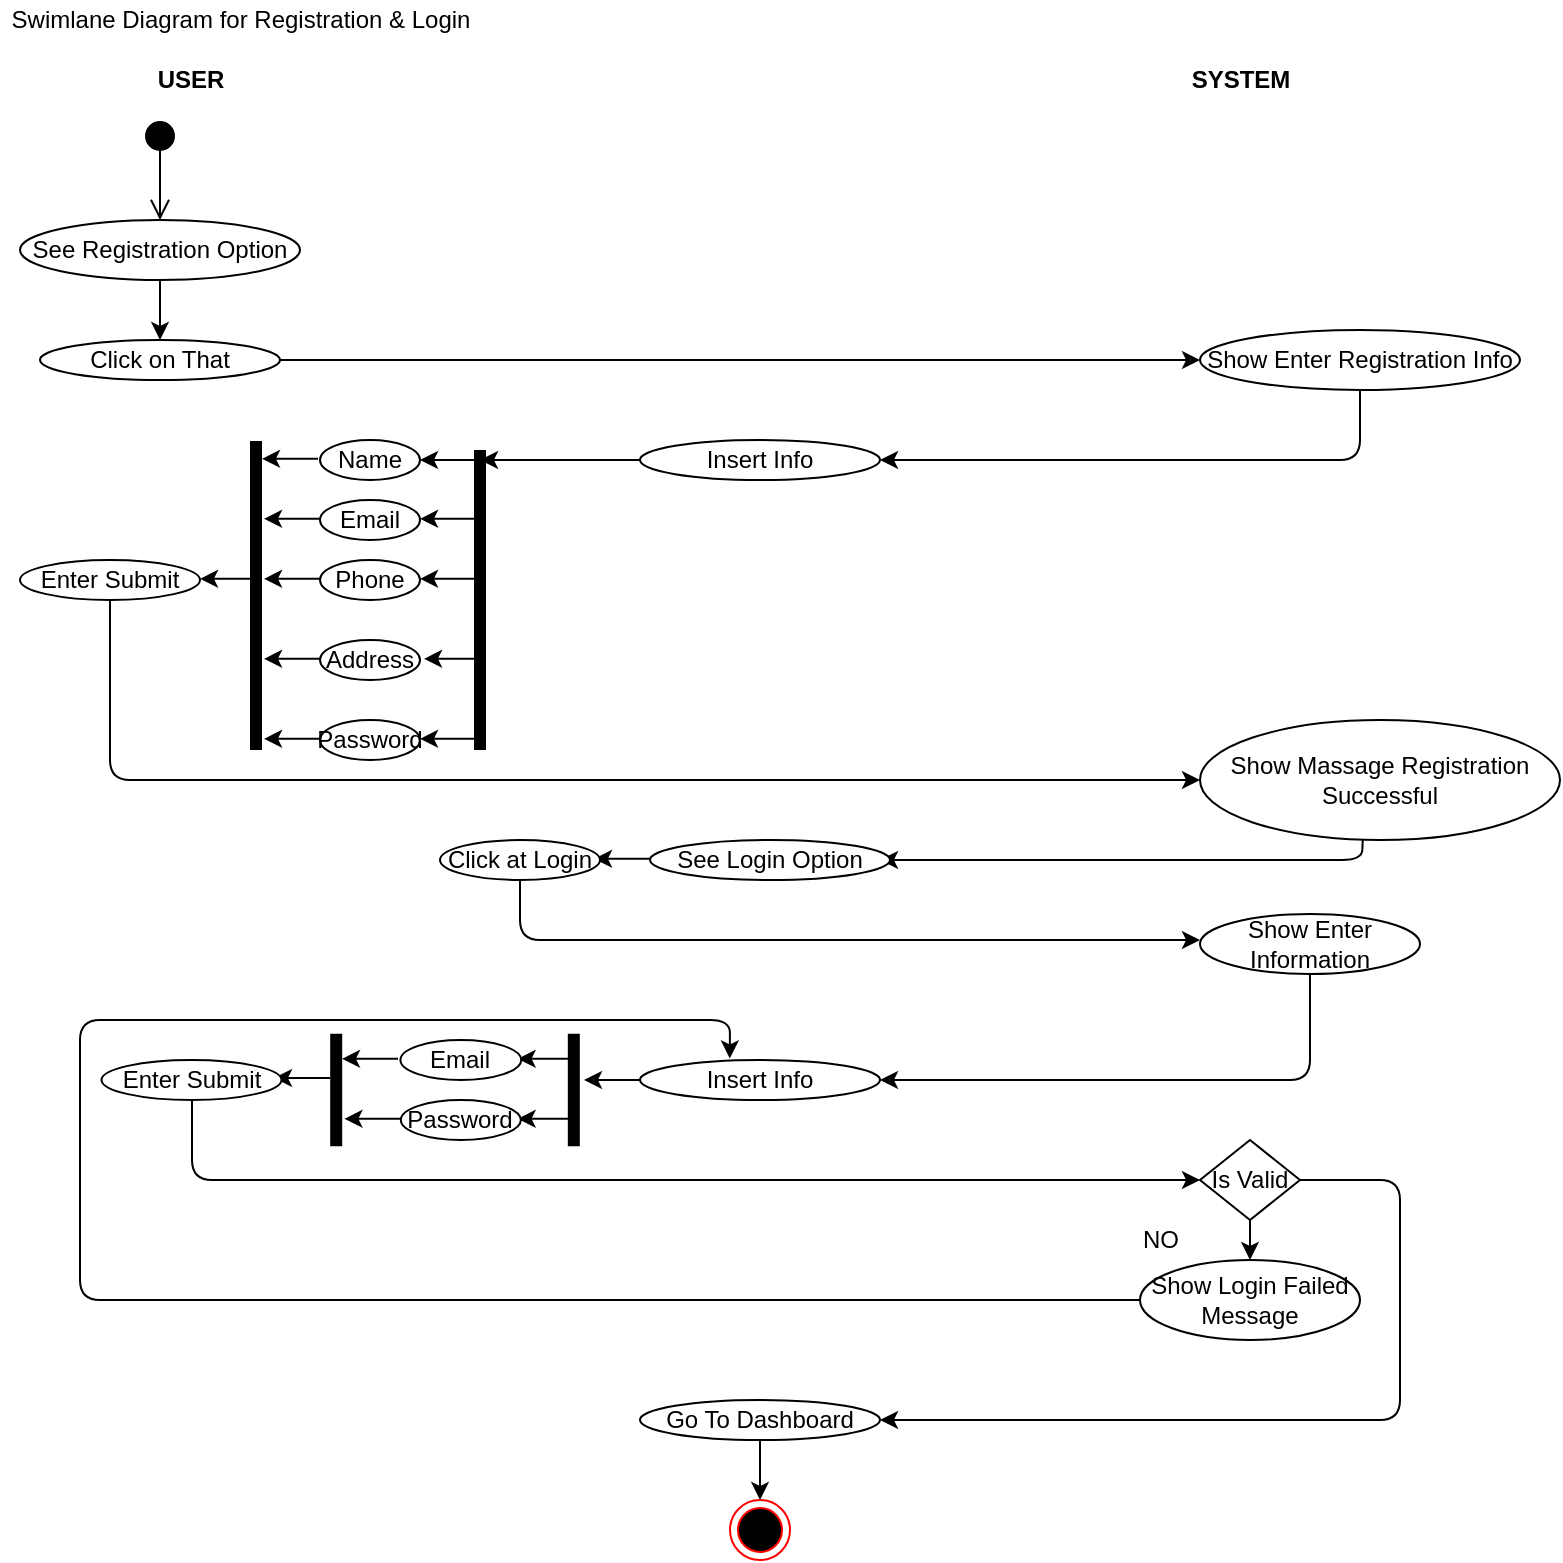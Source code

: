 <mxfile version="14.9.9" type="github">
  <diagram id="aLBhC9BD0_iLDUlXZwY2" name="Page-1">
    <mxGraphModel dx="1021" dy="529" grid="1" gridSize="10" guides="1" tooltips="1" connect="1" arrows="1" fold="1" page="1" pageScale="1" pageWidth="850" pageHeight="1100" math="0" shadow="0">
      <root>
        <mxCell id="0" />
        <mxCell id="1" parent="0" />
        <mxCell id="iGFWbTWFFla8e0KEa0cu-3" value="" style="html=1;verticalAlign=bottom;startArrow=circle;startFill=1;endArrow=open;startSize=6;endSize=8;strokeColor=#000000;" edge="1" parent="1">
          <mxGeometry width="80" relative="1" as="geometry">
            <mxPoint x="120" y="70" as="sourcePoint" />
            <mxPoint x="120" y="120" as="targetPoint" />
          </mxGeometry>
        </mxCell>
        <mxCell id="iGFWbTWFFla8e0KEa0cu-4" value="See Registration Option" style="ellipse;whiteSpace=wrap;html=1;strokeColor=#000000;" vertex="1" parent="1">
          <mxGeometry x="50" y="120" width="140" height="30" as="geometry" />
        </mxCell>
        <mxCell id="iGFWbTWFFla8e0KEa0cu-5" value="Swimlane Diagram for Registration &amp;amp; Login" style="text;html=1;align=center;verticalAlign=middle;resizable=0;points=[];autosize=1;strokeColor=none;" vertex="1" parent="1">
          <mxGeometry x="40" y="10" width="240" height="20" as="geometry" />
        </mxCell>
        <mxCell id="iGFWbTWFFla8e0KEa0cu-6" value="&lt;b&gt;USER&lt;/b&gt;" style="text;html=1;align=center;verticalAlign=middle;resizable=0;points=[];autosize=1;strokeColor=none;" vertex="1" parent="1">
          <mxGeometry x="110" y="40" width="50" height="20" as="geometry" />
        </mxCell>
        <mxCell id="iGFWbTWFFla8e0KEa0cu-7" value="" style="endArrow=classic;html=1;strokeColor=#000000;exitX=0.5;exitY=1;exitDx=0;exitDy=0;" edge="1" parent="1" source="iGFWbTWFFla8e0KEa0cu-4">
          <mxGeometry width="50" height="50" relative="1" as="geometry">
            <mxPoint x="440" y="260" as="sourcePoint" />
            <mxPoint x="120" y="180" as="targetPoint" />
          </mxGeometry>
        </mxCell>
        <mxCell id="iGFWbTWFFla8e0KEa0cu-8" value="Click on That" style="ellipse;whiteSpace=wrap;html=1;strokeColor=#000000;" vertex="1" parent="1">
          <mxGeometry x="60" y="180" width="120" height="20" as="geometry" />
        </mxCell>
        <mxCell id="iGFWbTWFFla8e0KEa0cu-9" value="" style="endArrow=classic;html=1;strokeColor=#000000;" edge="1" parent="1">
          <mxGeometry width="50" height="50" relative="1" as="geometry">
            <mxPoint x="180" y="190" as="sourcePoint" />
            <mxPoint x="640" y="190" as="targetPoint" />
          </mxGeometry>
        </mxCell>
        <mxCell id="iGFWbTWFFla8e0KEa0cu-10" value="Show Enter Registration Info" style="ellipse;whiteSpace=wrap;html=1;strokeColor=#000000;" vertex="1" parent="1">
          <mxGeometry x="640" y="175" width="160" height="30" as="geometry" />
        </mxCell>
        <mxCell id="iGFWbTWFFla8e0KEa0cu-11" value="&lt;b&gt;SYSTEM&lt;/b&gt;" style="text;html=1;align=center;verticalAlign=middle;resizable=0;points=[];autosize=1;strokeColor=none;" vertex="1" parent="1">
          <mxGeometry x="630" y="40" width="60" height="20" as="geometry" />
        </mxCell>
        <mxCell id="iGFWbTWFFla8e0KEa0cu-12" value="" style="endArrow=classic;html=1;strokeColor=#000000;exitX=0.5;exitY=1;exitDx=0;exitDy=0;" edge="1" parent="1" source="iGFWbTWFFla8e0KEa0cu-10">
          <mxGeometry width="50" height="50" relative="1" as="geometry">
            <mxPoint x="440" y="250" as="sourcePoint" />
            <mxPoint x="480" y="240" as="targetPoint" />
            <Array as="points">
              <mxPoint x="720" y="240" />
            </Array>
          </mxGeometry>
        </mxCell>
        <mxCell id="iGFWbTWFFla8e0KEa0cu-13" value="Insert Info" style="ellipse;whiteSpace=wrap;html=1;strokeColor=#000000;" vertex="1" parent="1">
          <mxGeometry x="360" y="230" width="120" height="20" as="geometry" />
        </mxCell>
        <mxCell id="iGFWbTWFFla8e0KEa0cu-14" value="" style="endArrow=classic;html=1;strokeColor=#000000;exitX=0;exitY=0.5;exitDx=0;exitDy=0;" edge="1" parent="1" source="iGFWbTWFFla8e0KEa0cu-13">
          <mxGeometry width="50" height="50" relative="1" as="geometry">
            <mxPoint x="440" y="370" as="sourcePoint" />
            <mxPoint x="280" y="240" as="targetPoint" />
          </mxGeometry>
        </mxCell>
        <mxCell id="iGFWbTWFFla8e0KEa0cu-16" value="" style="shape=line;html=1;strokeWidth=6;rotation=-90;" vertex="1" parent="1">
          <mxGeometry x="205" y="305" width="150" height="10" as="geometry" />
        </mxCell>
        <mxCell id="iGFWbTWFFla8e0KEa0cu-18" value="" style="shape=line;html=1;strokeWidth=6;rotation=-90;" vertex="1" parent="1">
          <mxGeometry x="90.75" y="302.75" width="154.5" height="10" as="geometry" />
        </mxCell>
        <mxCell id="iGFWbTWFFla8e0KEa0cu-19" value="Name" style="ellipse;whiteSpace=wrap;html=1;strokeColor=#000000;" vertex="1" parent="1">
          <mxGeometry x="200" y="230" width="50" height="20" as="geometry" />
        </mxCell>
        <mxCell id="iGFWbTWFFla8e0KEa0cu-20" value="" style="endArrow=classic;html=1;strokeColor=#000000;entryX=1;entryY=0.5;entryDx=0;entryDy=0;" edge="1" parent="1" target="iGFWbTWFFla8e0KEa0cu-19">
          <mxGeometry width="50" height="50" relative="1" as="geometry">
            <mxPoint x="278" y="240" as="sourcePoint" />
            <mxPoint x="243" y="247" as="targetPoint" />
          </mxGeometry>
        </mxCell>
        <mxCell id="iGFWbTWFFla8e0KEa0cu-21" value="" style="endArrow=classic;html=1;strokeColor=#000000;entryX=1;entryY=0.5;entryDx=0;entryDy=0;" edge="1" parent="1">
          <mxGeometry width="50" height="50" relative="1" as="geometry">
            <mxPoint x="199.0" y="239.41" as="sourcePoint" />
            <mxPoint x="171" y="239.41" as="targetPoint" />
          </mxGeometry>
        </mxCell>
        <mxCell id="iGFWbTWFFla8e0KEa0cu-22" value="Email" style="ellipse;whiteSpace=wrap;html=1;strokeColor=#000000;" vertex="1" parent="1">
          <mxGeometry x="200" y="260" width="50" height="20" as="geometry" />
        </mxCell>
        <mxCell id="iGFWbTWFFla8e0KEa0cu-23" value="Phone" style="ellipse;whiteSpace=wrap;html=1;strokeColor=#000000;" vertex="1" parent="1">
          <mxGeometry x="200" y="290" width="50" height="20" as="geometry" />
        </mxCell>
        <mxCell id="iGFWbTWFFla8e0KEa0cu-24" value="Address" style="ellipse;whiteSpace=wrap;html=1;strokeColor=#000000;" vertex="1" parent="1">
          <mxGeometry x="200" y="330" width="50" height="20" as="geometry" />
        </mxCell>
        <mxCell id="iGFWbTWFFla8e0KEa0cu-25" value="Password" style="ellipse;whiteSpace=wrap;html=1;strokeColor=#000000;" vertex="1" parent="1">
          <mxGeometry x="200" y="370" width="50" height="20" as="geometry" />
        </mxCell>
        <mxCell id="iGFWbTWFFla8e0KEa0cu-26" value="" style="endArrow=classic;html=1;strokeColor=#000000;entryX=1;entryY=0.5;entryDx=0;entryDy=0;" edge="1" parent="1">
          <mxGeometry width="50" height="50" relative="1" as="geometry">
            <mxPoint x="278.0" y="269.41" as="sourcePoint" />
            <mxPoint x="250" y="269.41" as="targetPoint" />
          </mxGeometry>
        </mxCell>
        <mxCell id="iGFWbTWFFla8e0KEa0cu-27" value="" style="endArrow=classic;html=1;strokeColor=#000000;entryX=1;entryY=0.5;entryDx=0;entryDy=0;" edge="1" parent="1">
          <mxGeometry width="50" height="50" relative="1" as="geometry">
            <mxPoint x="278.0" y="299.41" as="sourcePoint" />
            <mxPoint x="250" y="299.41" as="targetPoint" />
          </mxGeometry>
        </mxCell>
        <mxCell id="iGFWbTWFFla8e0KEa0cu-28" value="" style="endArrow=classic;html=1;strokeColor=#000000;entryX=1;entryY=0.5;entryDx=0;entryDy=0;" edge="1" parent="1">
          <mxGeometry width="50" height="50" relative="1" as="geometry">
            <mxPoint x="280.0" y="339.41" as="sourcePoint" />
            <mxPoint x="252" y="339.41" as="targetPoint" />
          </mxGeometry>
        </mxCell>
        <mxCell id="iGFWbTWFFla8e0KEa0cu-29" value="" style="endArrow=classic;html=1;strokeColor=#000000;entryX=1;entryY=0.5;entryDx=0;entryDy=0;" edge="1" parent="1">
          <mxGeometry width="50" height="50" relative="1" as="geometry">
            <mxPoint x="278.0" y="379.41" as="sourcePoint" />
            <mxPoint x="250" y="379.41" as="targetPoint" />
          </mxGeometry>
        </mxCell>
        <mxCell id="iGFWbTWFFla8e0KEa0cu-30" value="" style="endArrow=classic;html=1;strokeColor=#000000;entryX=1;entryY=0.5;entryDx=0;entryDy=0;" edge="1" parent="1">
          <mxGeometry width="50" height="50" relative="1" as="geometry">
            <mxPoint x="200.0" y="269.41" as="sourcePoint" />
            <mxPoint x="172" y="269.41" as="targetPoint" />
          </mxGeometry>
        </mxCell>
        <mxCell id="iGFWbTWFFla8e0KEa0cu-31" value="" style="endArrow=classic;html=1;strokeColor=#000000;entryX=1;entryY=0.5;entryDx=0;entryDy=0;" edge="1" parent="1">
          <mxGeometry width="50" height="50" relative="1" as="geometry">
            <mxPoint x="200.0" y="299.41" as="sourcePoint" />
            <mxPoint x="172" y="299.41" as="targetPoint" />
          </mxGeometry>
        </mxCell>
        <mxCell id="iGFWbTWFFla8e0KEa0cu-32" value="" style="endArrow=classic;html=1;strokeColor=#000000;entryX=1;entryY=0.5;entryDx=0;entryDy=0;" edge="1" parent="1">
          <mxGeometry width="50" height="50" relative="1" as="geometry">
            <mxPoint x="200.0" y="339.41" as="sourcePoint" />
            <mxPoint x="172" y="339.41" as="targetPoint" />
          </mxGeometry>
        </mxCell>
        <mxCell id="iGFWbTWFFla8e0KEa0cu-33" value="" style="endArrow=classic;html=1;strokeColor=#000000;entryX=1;entryY=0.5;entryDx=0;entryDy=0;" edge="1" parent="1">
          <mxGeometry width="50" height="50" relative="1" as="geometry">
            <mxPoint x="200.0" y="379.41" as="sourcePoint" />
            <mxPoint x="172" y="379.41" as="targetPoint" />
          </mxGeometry>
        </mxCell>
        <mxCell id="iGFWbTWFFla8e0KEa0cu-34" value="" style="endArrow=classic;html=1;strokeColor=#000000;entryX=1;entryY=0.5;entryDx=0;entryDy=0;" edge="1" parent="1">
          <mxGeometry width="50" height="50" relative="1" as="geometry">
            <mxPoint x="168.0" y="299.41" as="sourcePoint" />
            <mxPoint x="140" y="299.41" as="targetPoint" />
          </mxGeometry>
        </mxCell>
        <mxCell id="iGFWbTWFFla8e0KEa0cu-35" value="Enter Submit" style="ellipse;whiteSpace=wrap;html=1;strokeColor=#000000;" vertex="1" parent="1">
          <mxGeometry x="50" y="290" width="90" height="20" as="geometry" />
        </mxCell>
        <mxCell id="iGFWbTWFFla8e0KEa0cu-36" value="" style="endArrow=classic;html=1;strokeColor=#000000;exitX=0.5;exitY=1;exitDx=0;exitDy=0;" edge="1" parent="1" source="iGFWbTWFFla8e0KEa0cu-35">
          <mxGeometry width="50" height="50" relative="1" as="geometry">
            <mxPoint x="440" y="370" as="sourcePoint" />
            <mxPoint x="640" y="400" as="targetPoint" />
            <Array as="points">
              <mxPoint x="95" y="400" />
            </Array>
          </mxGeometry>
        </mxCell>
        <mxCell id="iGFWbTWFFla8e0KEa0cu-37" value="Show Massage Registration Successful" style="ellipse;whiteSpace=wrap;html=1;strokeColor=#000000;" vertex="1" parent="1">
          <mxGeometry x="640" y="370" width="180" height="60" as="geometry" />
        </mxCell>
        <mxCell id="iGFWbTWFFla8e0KEa0cu-38" value="" style="endArrow=classic;html=1;strokeColor=#000000;exitX=0.452;exitY=0.997;exitDx=0;exitDy=0;exitPerimeter=0;" edge="1" parent="1" source="iGFWbTWFFla8e0KEa0cu-37">
          <mxGeometry width="50" height="50" relative="1" as="geometry">
            <mxPoint x="440" y="480" as="sourcePoint" />
            <mxPoint x="480" y="440" as="targetPoint" />
            <Array as="points">
              <mxPoint x="721" y="440" />
            </Array>
          </mxGeometry>
        </mxCell>
        <mxCell id="iGFWbTWFFla8e0KEa0cu-39" value="See Login Option" style="ellipse;whiteSpace=wrap;html=1;strokeColor=#000000;" vertex="1" parent="1">
          <mxGeometry x="365" y="430" width="120" height="20" as="geometry" />
        </mxCell>
        <mxCell id="iGFWbTWFFla8e0KEa0cu-40" value="" style="endArrow=classic;html=1;strokeColor=#000000;entryX=1;entryY=0.5;entryDx=0;entryDy=0;" edge="1" parent="1">
          <mxGeometry width="50" height="50" relative="1" as="geometry">
            <mxPoint x="365.0" y="439.41" as="sourcePoint" />
            <mxPoint x="337" y="439.41" as="targetPoint" />
          </mxGeometry>
        </mxCell>
        <mxCell id="iGFWbTWFFla8e0KEa0cu-41" value="Click at Login" style="ellipse;whiteSpace=wrap;html=1;strokeColor=#000000;" vertex="1" parent="1">
          <mxGeometry x="260" y="430" width="80" height="20" as="geometry" />
        </mxCell>
        <mxCell id="iGFWbTWFFla8e0KEa0cu-42" value="" style="endArrow=classic;html=1;strokeColor=#000000;exitX=0.5;exitY=1;exitDx=0;exitDy=0;" edge="1" parent="1" source="iGFWbTWFFla8e0KEa0cu-41">
          <mxGeometry width="50" height="50" relative="1" as="geometry">
            <mxPoint x="440" y="600" as="sourcePoint" />
            <mxPoint x="640" y="480" as="targetPoint" />
            <Array as="points">
              <mxPoint x="300" y="480" />
            </Array>
          </mxGeometry>
        </mxCell>
        <mxCell id="iGFWbTWFFla8e0KEa0cu-43" value="Show Enter Information" style="ellipse;whiteSpace=wrap;html=1;strokeColor=#000000;" vertex="1" parent="1">
          <mxGeometry x="640" y="467" width="110" height="30" as="geometry" />
        </mxCell>
        <mxCell id="iGFWbTWFFla8e0KEa0cu-44" value="" style="endArrow=classic;html=1;strokeColor=#000000;exitX=0.5;exitY=1;exitDx=0;exitDy=0;entryX=1;entryY=0.5;entryDx=0;entryDy=0;" edge="1" parent="1" source="iGFWbTWFFla8e0KEa0cu-43" target="iGFWbTWFFla8e0KEa0cu-45">
          <mxGeometry width="50" height="50" relative="1" as="geometry">
            <mxPoint x="440" y="480" as="sourcePoint" />
            <mxPoint x="480" y="520" as="targetPoint" />
            <Array as="points">
              <mxPoint x="695" y="550" />
            </Array>
          </mxGeometry>
        </mxCell>
        <mxCell id="iGFWbTWFFla8e0KEa0cu-45" value="Insert Info" style="ellipse;whiteSpace=wrap;html=1;strokeColor=#000000;" vertex="1" parent="1">
          <mxGeometry x="360" y="540" width="120" height="20" as="geometry" />
        </mxCell>
        <mxCell id="iGFWbTWFFla8e0KEa0cu-46" value="" style="endArrow=classic;html=1;strokeColor=#000000;entryX=1;entryY=0.5;entryDx=0;entryDy=0;" edge="1" parent="1">
          <mxGeometry width="50" height="50" relative="1" as="geometry">
            <mxPoint x="360.0" y="550" as="sourcePoint" />
            <mxPoint x="332" y="550" as="targetPoint" />
          </mxGeometry>
        </mxCell>
        <mxCell id="iGFWbTWFFla8e0KEa0cu-47" value="" style="shape=line;html=1;strokeWidth=6;rotation=-90;" vertex="1" parent="1">
          <mxGeometry x="298.81" y="550" width="56.19" height="10" as="geometry" />
        </mxCell>
        <mxCell id="iGFWbTWFFla8e0KEa0cu-48" value="" style="endArrow=classic;html=1;strokeColor=#000000;entryX=1;entryY=0.5;entryDx=0;entryDy=0;" edge="1" parent="1">
          <mxGeometry width="50" height="50" relative="1" as="geometry">
            <mxPoint x="326.81" y="539.41" as="sourcePoint" />
            <mxPoint x="298.81" y="539.41" as="targetPoint" />
          </mxGeometry>
        </mxCell>
        <mxCell id="iGFWbTWFFla8e0KEa0cu-49" value="" style="endArrow=classic;html=1;strokeColor=#000000;entryX=1;entryY=0.5;entryDx=0;entryDy=0;" edge="1" parent="1">
          <mxGeometry width="50" height="50" relative="1" as="geometry">
            <mxPoint x="326.81" y="569.41" as="sourcePoint" />
            <mxPoint x="298.81" y="569.41" as="targetPoint" />
          </mxGeometry>
        </mxCell>
        <mxCell id="iGFWbTWFFla8e0KEa0cu-50" value="Email" style="ellipse;whiteSpace=wrap;html=1;strokeColor=#000000;" vertex="1" parent="1">
          <mxGeometry x="240.21" y="530" width="60.41" height="20" as="geometry" />
        </mxCell>
        <mxCell id="iGFWbTWFFla8e0KEa0cu-51" value="Password" style="ellipse;whiteSpace=wrap;html=1;strokeColor=#000000;" vertex="1" parent="1">
          <mxGeometry x="240.41" y="560" width="60" height="20" as="geometry" />
        </mxCell>
        <mxCell id="iGFWbTWFFla8e0KEa0cu-52" value="" style="endArrow=classic;html=1;strokeColor=#000000;entryX=1;entryY=0.5;entryDx=0;entryDy=0;" edge="1" parent="1">
          <mxGeometry width="50" height="50" relative="1" as="geometry">
            <mxPoint x="239.0" y="539.41" as="sourcePoint" />
            <mxPoint x="211" y="539.41" as="targetPoint" />
          </mxGeometry>
        </mxCell>
        <mxCell id="iGFWbTWFFla8e0KEa0cu-53" value="" style="endArrow=classic;html=1;strokeColor=#000000;entryX=1;entryY=0.5;entryDx=0;entryDy=0;" edge="1" parent="1">
          <mxGeometry width="50" height="50" relative="1" as="geometry">
            <mxPoint x="240.21" y="569.41" as="sourcePoint" />
            <mxPoint x="212.21" y="569.41" as="targetPoint" />
          </mxGeometry>
        </mxCell>
        <mxCell id="iGFWbTWFFla8e0KEa0cu-54" value="" style="shape=line;html=1;strokeWidth=6;rotation=-90;" vertex="1" parent="1">
          <mxGeometry x="180.0" y="550" width="56.19" height="10" as="geometry" />
        </mxCell>
        <mxCell id="iGFWbTWFFla8e0KEa0cu-55" value="" style="endArrow=classic;html=1;strokeColor=#000000;entryX=1;entryY=0.5;entryDx=0;entryDy=0;" edge="1" parent="1">
          <mxGeometry width="50" height="50" relative="1" as="geometry">
            <mxPoint x="205.0" y="549" as="sourcePoint" />
            <mxPoint x="177" y="549" as="targetPoint" />
          </mxGeometry>
        </mxCell>
        <mxCell id="iGFWbTWFFla8e0KEa0cu-56" value="Enter Submit" style="ellipse;whiteSpace=wrap;html=1;strokeColor=#000000;" vertex="1" parent="1">
          <mxGeometry x="90.75" y="540" width="90" height="20" as="geometry" />
        </mxCell>
        <mxCell id="iGFWbTWFFla8e0KEa0cu-57" value="" style="endArrow=classic;html=1;strokeColor=#000000;" edge="1" parent="1">
          <mxGeometry width="50" height="50" relative="1" as="geometry">
            <mxPoint x="136" y="560" as="sourcePoint" />
            <mxPoint x="640" y="600" as="targetPoint" />
            <Array as="points">
              <mxPoint x="136" y="600" />
            </Array>
          </mxGeometry>
        </mxCell>
        <mxCell id="iGFWbTWFFla8e0KEa0cu-58" value="Is Valid" style="rhombus;whiteSpace=wrap;html=1;strokeColor=#000000;" vertex="1" parent="1">
          <mxGeometry x="640" y="580" width="50" height="40" as="geometry" />
        </mxCell>
        <mxCell id="iGFWbTWFFla8e0KEa0cu-59" value="" style="endArrow=classic;html=1;strokeColor=#000000;exitX=0.5;exitY=1;exitDx=0;exitDy=0;" edge="1" parent="1" source="iGFWbTWFFla8e0KEa0cu-58">
          <mxGeometry width="50" height="50" relative="1" as="geometry">
            <mxPoint x="440" y="720" as="sourcePoint" />
            <mxPoint x="665" y="640" as="targetPoint" />
          </mxGeometry>
        </mxCell>
        <mxCell id="iGFWbTWFFla8e0KEa0cu-60" value="Show Login Failed Message" style="ellipse;whiteSpace=wrap;html=1;strokeColor=#000000;" vertex="1" parent="1">
          <mxGeometry x="610" y="640" width="110" height="40" as="geometry" />
        </mxCell>
        <mxCell id="iGFWbTWFFla8e0KEa0cu-61" value="" style="endArrow=classic;html=1;strokeColor=#000000;exitX=0;exitY=0.5;exitDx=0;exitDy=0;entryX=0.374;entryY=-0.038;entryDx=0;entryDy=0;entryPerimeter=0;" edge="1" parent="1" source="iGFWbTWFFla8e0KEa0cu-60" target="iGFWbTWFFla8e0KEa0cu-45">
          <mxGeometry width="50" height="50" relative="1" as="geometry">
            <mxPoint x="440" y="600" as="sourcePoint" />
            <mxPoint x="490" y="550" as="targetPoint" />
            <Array as="points">
              <mxPoint x="80" y="660" />
              <mxPoint x="80" y="520" />
              <mxPoint x="405" y="520" />
            </Array>
          </mxGeometry>
        </mxCell>
        <mxCell id="iGFWbTWFFla8e0KEa0cu-62" value="NO" style="text;html=1;align=center;verticalAlign=middle;resizable=0;points=[];autosize=1;strokeColor=none;" vertex="1" parent="1">
          <mxGeometry x="605" y="620" width="30" height="20" as="geometry" />
        </mxCell>
        <mxCell id="iGFWbTWFFla8e0KEa0cu-63" value="" style="endArrow=classic;html=1;strokeColor=#000000;exitX=1;exitY=0.5;exitDx=0;exitDy=0;" edge="1" parent="1" source="iGFWbTWFFla8e0KEa0cu-58">
          <mxGeometry width="50" height="50" relative="1" as="geometry">
            <mxPoint x="440" y="600" as="sourcePoint" />
            <mxPoint x="480" y="720" as="targetPoint" />
            <Array as="points">
              <mxPoint x="740" y="600" />
              <mxPoint x="740" y="720" />
            </Array>
          </mxGeometry>
        </mxCell>
        <mxCell id="iGFWbTWFFla8e0KEa0cu-64" value="Go To Dashboard" style="ellipse;whiteSpace=wrap;html=1;strokeColor=#000000;" vertex="1" parent="1">
          <mxGeometry x="360" y="710" width="120" height="20" as="geometry" />
        </mxCell>
        <mxCell id="iGFWbTWFFla8e0KEa0cu-65" value="" style="endArrow=classic;html=1;strokeColor=#000000;exitX=0.5;exitY=1;exitDx=0;exitDy=0;" edge="1" parent="1" source="iGFWbTWFFla8e0KEa0cu-64">
          <mxGeometry width="50" height="50" relative="1" as="geometry">
            <mxPoint x="440" y="600" as="sourcePoint" />
            <mxPoint x="420" y="760" as="targetPoint" />
          </mxGeometry>
        </mxCell>
        <mxCell id="iGFWbTWFFla8e0KEa0cu-66" value="" style="ellipse;html=1;shape=endState;fillColor=#000000;strokeColor=#ff0000;" vertex="1" parent="1">
          <mxGeometry x="405" y="760" width="30" height="30" as="geometry" />
        </mxCell>
      </root>
    </mxGraphModel>
  </diagram>
</mxfile>
